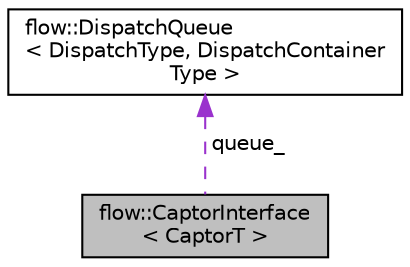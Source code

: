 digraph "flow::CaptorInterface&lt; CaptorT &gt;"
{
 // LATEX_PDF_SIZE
  edge [fontname="Helvetica",fontsize="10",labelfontname="Helvetica",labelfontsize="10"];
  node [fontname="Helvetica",fontsize="10",shape=record];
  Node1 [label="flow::CaptorInterface\l\< CaptorT \>",height=0.2,width=0.4,color="black", fillcolor="grey75", style="filled", fontcolor="black",tooltip="CRTP-base which defines basic captor interface."];
  Node2 -> Node1 [dir="back",color="darkorchid3",fontsize="10",style="dashed",label=" queue_" ,fontname="Helvetica"];
  Node2 [label="flow::DispatchQueue\l\< DispatchType, DispatchContainer\lType \>",height=0.2,width=0.4,color="black", fillcolor="white", style="filled",URL="$classflow_1_1_dispatch_queue.html",tooltip=" "];
}
